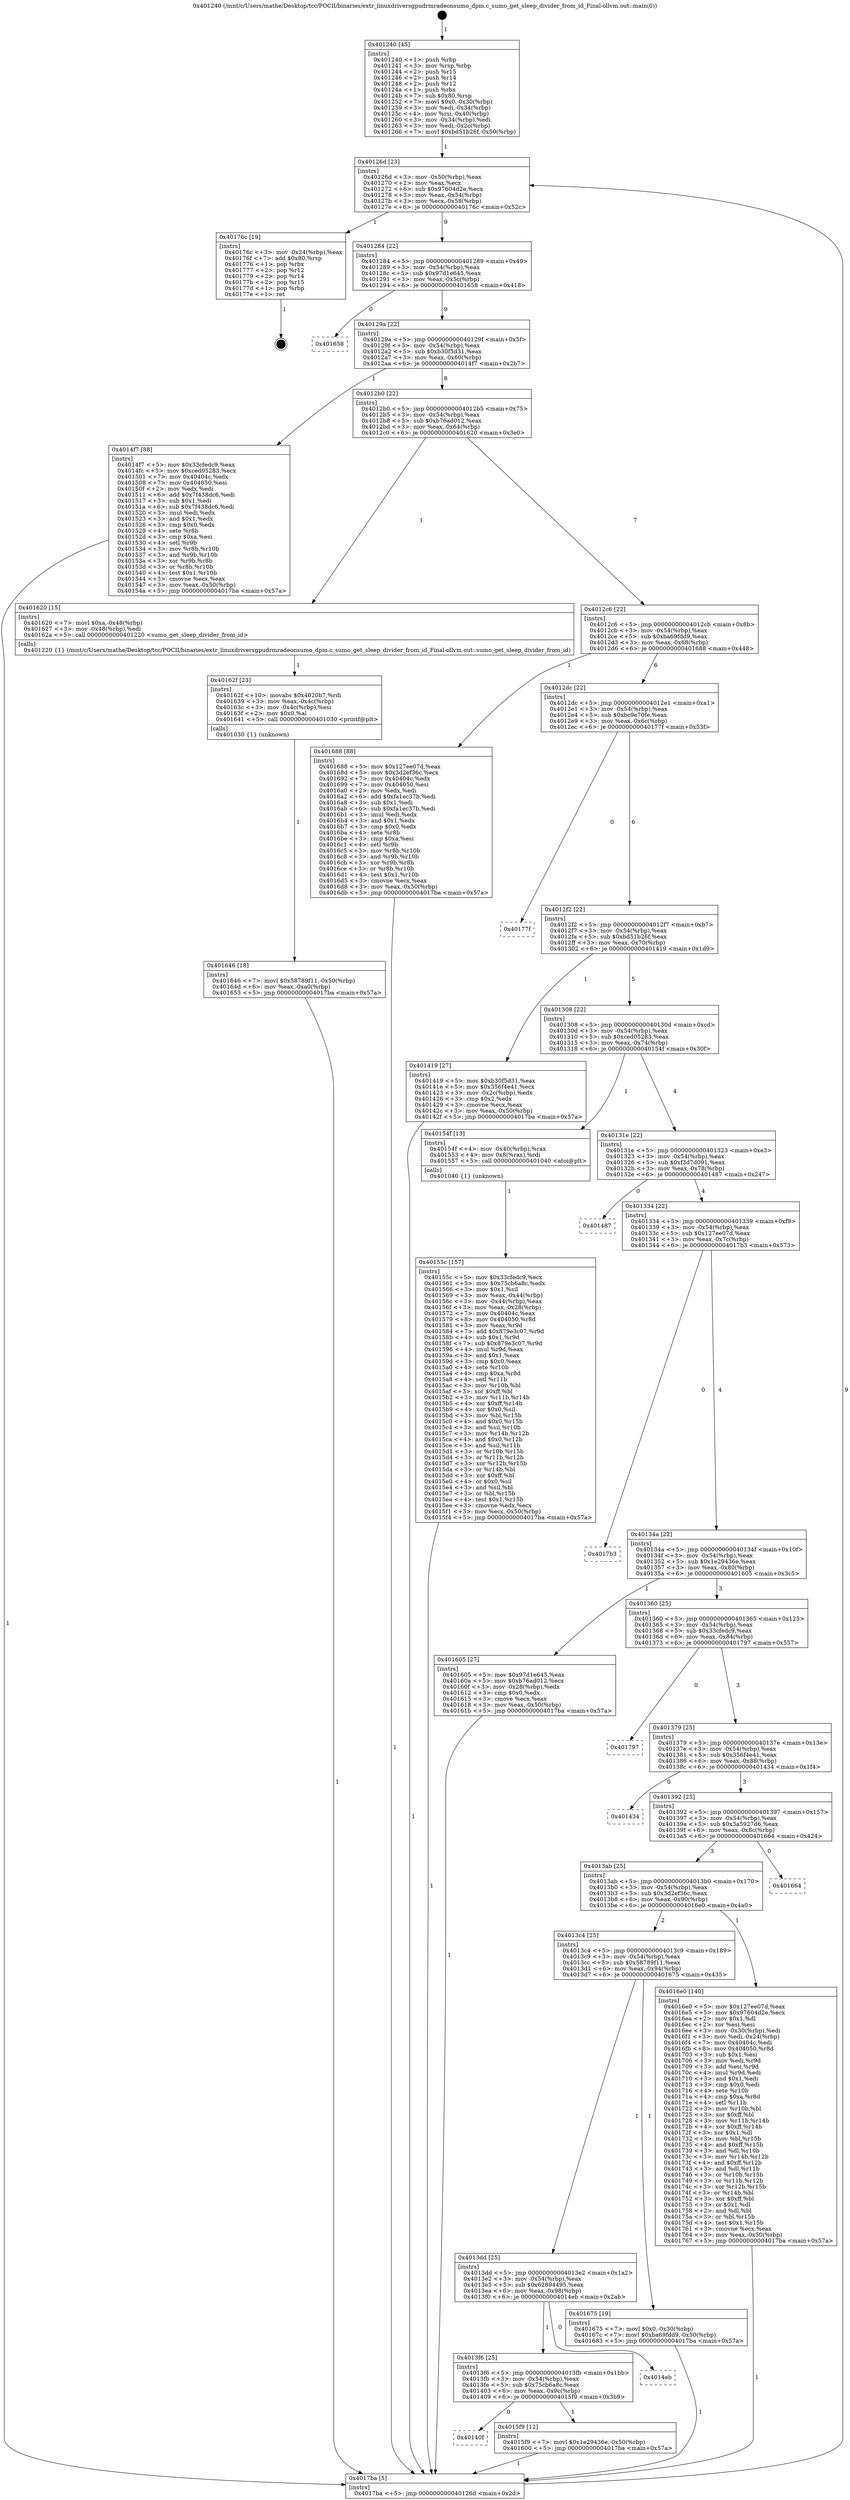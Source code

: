 digraph "0x401240" {
  label = "0x401240 (/mnt/c/Users/mathe/Desktop/tcc/POCII/binaries/extr_linuxdriversgpudrmradeonsumo_dpm.c_sumo_get_sleep_divider_from_id_Final-ollvm.out::main(0))"
  labelloc = "t"
  node[shape=record]

  Entry [label="",width=0.3,height=0.3,shape=circle,fillcolor=black,style=filled]
  "0x40126d" [label="{
     0x40126d [23]\l
     | [instrs]\l
     &nbsp;&nbsp;0x40126d \<+3\>: mov -0x50(%rbp),%eax\l
     &nbsp;&nbsp;0x401270 \<+2\>: mov %eax,%ecx\l
     &nbsp;&nbsp;0x401272 \<+6\>: sub $0x97604d2e,%ecx\l
     &nbsp;&nbsp;0x401278 \<+3\>: mov %eax,-0x54(%rbp)\l
     &nbsp;&nbsp;0x40127b \<+3\>: mov %ecx,-0x58(%rbp)\l
     &nbsp;&nbsp;0x40127e \<+6\>: je 000000000040176c \<main+0x52c\>\l
  }"]
  "0x40176c" [label="{
     0x40176c [19]\l
     | [instrs]\l
     &nbsp;&nbsp;0x40176c \<+3\>: mov -0x24(%rbp),%eax\l
     &nbsp;&nbsp;0x40176f \<+7\>: add $0x80,%rsp\l
     &nbsp;&nbsp;0x401776 \<+1\>: pop %rbx\l
     &nbsp;&nbsp;0x401777 \<+2\>: pop %r12\l
     &nbsp;&nbsp;0x401779 \<+2\>: pop %r14\l
     &nbsp;&nbsp;0x40177b \<+2\>: pop %r15\l
     &nbsp;&nbsp;0x40177d \<+1\>: pop %rbp\l
     &nbsp;&nbsp;0x40177e \<+1\>: ret\l
  }"]
  "0x401284" [label="{
     0x401284 [22]\l
     | [instrs]\l
     &nbsp;&nbsp;0x401284 \<+5\>: jmp 0000000000401289 \<main+0x49\>\l
     &nbsp;&nbsp;0x401289 \<+3\>: mov -0x54(%rbp),%eax\l
     &nbsp;&nbsp;0x40128c \<+5\>: sub $0x97d1e645,%eax\l
     &nbsp;&nbsp;0x401291 \<+3\>: mov %eax,-0x5c(%rbp)\l
     &nbsp;&nbsp;0x401294 \<+6\>: je 0000000000401658 \<main+0x418\>\l
  }"]
  Exit [label="",width=0.3,height=0.3,shape=circle,fillcolor=black,style=filled,peripheries=2]
  "0x401658" [label="{
     0x401658\l
  }", style=dashed]
  "0x40129a" [label="{
     0x40129a [22]\l
     | [instrs]\l
     &nbsp;&nbsp;0x40129a \<+5\>: jmp 000000000040129f \<main+0x5f\>\l
     &nbsp;&nbsp;0x40129f \<+3\>: mov -0x54(%rbp),%eax\l
     &nbsp;&nbsp;0x4012a2 \<+5\>: sub $0xb30f5d31,%eax\l
     &nbsp;&nbsp;0x4012a7 \<+3\>: mov %eax,-0x60(%rbp)\l
     &nbsp;&nbsp;0x4012aa \<+6\>: je 00000000004014f7 \<main+0x2b7\>\l
  }"]
  "0x401646" [label="{
     0x401646 [18]\l
     | [instrs]\l
     &nbsp;&nbsp;0x401646 \<+7\>: movl $0x58789f11,-0x50(%rbp)\l
     &nbsp;&nbsp;0x40164d \<+6\>: mov %eax,-0xa0(%rbp)\l
     &nbsp;&nbsp;0x401653 \<+5\>: jmp 00000000004017ba \<main+0x57a\>\l
  }"]
  "0x4014f7" [label="{
     0x4014f7 [88]\l
     | [instrs]\l
     &nbsp;&nbsp;0x4014f7 \<+5\>: mov $0x33cfedc9,%eax\l
     &nbsp;&nbsp;0x4014fc \<+5\>: mov $0xced05283,%ecx\l
     &nbsp;&nbsp;0x401501 \<+7\>: mov 0x40404c,%edx\l
     &nbsp;&nbsp;0x401508 \<+7\>: mov 0x404050,%esi\l
     &nbsp;&nbsp;0x40150f \<+2\>: mov %edx,%edi\l
     &nbsp;&nbsp;0x401511 \<+6\>: add $0x7f438dc6,%edi\l
     &nbsp;&nbsp;0x401517 \<+3\>: sub $0x1,%edi\l
     &nbsp;&nbsp;0x40151a \<+6\>: sub $0x7f438dc6,%edi\l
     &nbsp;&nbsp;0x401520 \<+3\>: imul %edi,%edx\l
     &nbsp;&nbsp;0x401523 \<+3\>: and $0x1,%edx\l
     &nbsp;&nbsp;0x401526 \<+3\>: cmp $0x0,%edx\l
     &nbsp;&nbsp;0x401529 \<+4\>: sete %r8b\l
     &nbsp;&nbsp;0x40152d \<+3\>: cmp $0xa,%esi\l
     &nbsp;&nbsp;0x401530 \<+4\>: setl %r9b\l
     &nbsp;&nbsp;0x401534 \<+3\>: mov %r8b,%r10b\l
     &nbsp;&nbsp;0x401537 \<+3\>: and %r9b,%r10b\l
     &nbsp;&nbsp;0x40153a \<+3\>: xor %r9b,%r8b\l
     &nbsp;&nbsp;0x40153d \<+3\>: or %r8b,%r10b\l
     &nbsp;&nbsp;0x401540 \<+4\>: test $0x1,%r10b\l
     &nbsp;&nbsp;0x401544 \<+3\>: cmovne %ecx,%eax\l
     &nbsp;&nbsp;0x401547 \<+3\>: mov %eax,-0x50(%rbp)\l
     &nbsp;&nbsp;0x40154a \<+5\>: jmp 00000000004017ba \<main+0x57a\>\l
  }"]
  "0x4012b0" [label="{
     0x4012b0 [22]\l
     | [instrs]\l
     &nbsp;&nbsp;0x4012b0 \<+5\>: jmp 00000000004012b5 \<main+0x75\>\l
     &nbsp;&nbsp;0x4012b5 \<+3\>: mov -0x54(%rbp),%eax\l
     &nbsp;&nbsp;0x4012b8 \<+5\>: sub $0xb76ad012,%eax\l
     &nbsp;&nbsp;0x4012bd \<+3\>: mov %eax,-0x64(%rbp)\l
     &nbsp;&nbsp;0x4012c0 \<+6\>: je 0000000000401620 \<main+0x3e0\>\l
  }"]
  "0x40162f" [label="{
     0x40162f [23]\l
     | [instrs]\l
     &nbsp;&nbsp;0x40162f \<+10\>: movabs $0x4020b7,%rdi\l
     &nbsp;&nbsp;0x401639 \<+3\>: mov %eax,-0x4c(%rbp)\l
     &nbsp;&nbsp;0x40163c \<+3\>: mov -0x4c(%rbp),%esi\l
     &nbsp;&nbsp;0x40163f \<+2\>: mov $0x0,%al\l
     &nbsp;&nbsp;0x401641 \<+5\>: call 0000000000401030 \<printf@plt\>\l
     | [calls]\l
     &nbsp;&nbsp;0x401030 \{1\} (unknown)\l
  }"]
  "0x401620" [label="{
     0x401620 [15]\l
     | [instrs]\l
     &nbsp;&nbsp;0x401620 \<+7\>: movl $0xa,-0x48(%rbp)\l
     &nbsp;&nbsp;0x401627 \<+3\>: mov -0x48(%rbp),%edi\l
     &nbsp;&nbsp;0x40162a \<+5\>: call 0000000000401220 \<sumo_get_sleep_divider_from_id\>\l
     | [calls]\l
     &nbsp;&nbsp;0x401220 \{1\} (/mnt/c/Users/mathe/Desktop/tcc/POCII/binaries/extr_linuxdriversgpudrmradeonsumo_dpm.c_sumo_get_sleep_divider_from_id_Final-ollvm.out::sumo_get_sleep_divider_from_id)\l
  }"]
  "0x4012c6" [label="{
     0x4012c6 [22]\l
     | [instrs]\l
     &nbsp;&nbsp;0x4012c6 \<+5\>: jmp 00000000004012cb \<main+0x8b\>\l
     &nbsp;&nbsp;0x4012cb \<+3\>: mov -0x54(%rbp),%eax\l
     &nbsp;&nbsp;0x4012ce \<+5\>: sub $0xba69fdd9,%eax\l
     &nbsp;&nbsp;0x4012d3 \<+3\>: mov %eax,-0x68(%rbp)\l
     &nbsp;&nbsp;0x4012d6 \<+6\>: je 0000000000401688 \<main+0x448\>\l
  }"]
  "0x40140f" [label="{
     0x40140f\l
  }", style=dashed]
  "0x401688" [label="{
     0x401688 [88]\l
     | [instrs]\l
     &nbsp;&nbsp;0x401688 \<+5\>: mov $0x127ee07d,%eax\l
     &nbsp;&nbsp;0x40168d \<+5\>: mov $0x3d2ef36c,%ecx\l
     &nbsp;&nbsp;0x401692 \<+7\>: mov 0x40404c,%edx\l
     &nbsp;&nbsp;0x401699 \<+7\>: mov 0x404050,%esi\l
     &nbsp;&nbsp;0x4016a0 \<+2\>: mov %edx,%edi\l
     &nbsp;&nbsp;0x4016a2 \<+6\>: add $0xfa1ec37b,%edi\l
     &nbsp;&nbsp;0x4016a8 \<+3\>: sub $0x1,%edi\l
     &nbsp;&nbsp;0x4016ab \<+6\>: sub $0xfa1ec37b,%edi\l
     &nbsp;&nbsp;0x4016b1 \<+3\>: imul %edi,%edx\l
     &nbsp;&nbsp;0x4016b4 \<+3\>: and $0x1,%edx\l
     &nbsp;&nbsp;0x4016b7 \<+3\>: cmp $0x0,%edx\l
     &nbsp;&nbsp;0x4016ba \<+4\>: sete %r8b\l
     &nbsp;&nbsp;0x4016be \<+3\>: cmp $0xa,%esi\l
     &nbsp;&nbsp;0x4016c1 \<+4\>: setl %r9b\l
     &nbsp;&nbsp;0x4016c5 \<+3\>: mov %r8b,%r10b\l
     &nbsp;&nbsp;0x4016c8 \<+3\>: and %r9b,%r10b\l
     &nbsp;&nbsp;0x4016cb \<+3\>: xor %r9b,%r8b\l
     &nbsp;&nbsp;0x4016ce \<+3\>: or %r8b,%r10b\l
     &nbsp;&nbsp;0x4016d1 \<+4\>: test $0x1,%r10b\l
     &nbsp;&nbsp;0x4016d5 \<+3\>: cmovne %ecx,%eax\l
     &nbsp;&nbsp;0x4016d8 \<+3\>: mov %eax,-0x50(%rbp)\l
     &nbsp;&nbsp;0x4016db \<+5\>: jmp 00000000004017ba \<main+0x57a\>\l
  }"]
  "0x4012dc" [label="{
     0x4012dc [22]\l
     | [instrs]\l
     &nbsp;&nbsp;0x4012dc \<+5\>: jmp 00000000004012e1 \<main+0xa1\>\l
     &nbsp;&nbsp;0x4012e1 \<+3\>: mov -0x54(%rbp),%eax\l
     &nbsp;&nbsp;0x4012e4 \<+5\>: sub $0xbc9e70fe,%eax\l
     &nbsp;&nbsp;0x4012e9 \<+3\>: mov %eax,-0x6c(%rbp)\l
     &nbsp;&nbsp;0x4012ec \<+6\>: je 000000000040177f \<main+0x53f\>\l
  }"]
  "0x4015f9" [label="{
     0x4015f9 [12]\l
     | [instrs]\l
     &nbsp;&nbsp;0x4015f9 \<+7\>: movl $0x1e29436e,-0x50(%rbp)\l
     &nbsp;&nbsp;0x401600 \<+5\>: jmp 00000000004017ba \<main+0x57a\>\l
  }"]
  "0x40177f" [label="{
     0x40177f\l
  }", style=dashed]
  "0x4012f2" [label="{
     0x4012f2 [22]\l
     | [instrs]\l
     &nbsp;&nbsp;0x4012f2 \<+5\>: jmp 00000000004012f7 \<main+0xb7\>\l
     &nbsp;&nbsp;0x4012f7 \<+3\>: mov -0x54(%rbp),%eax\l
     &nbsp;&nbsp;0x4012fa \<+5\>: sub $0xbd51b26f,%eax\l
     &nbsp;&nbsp;0x4012ff \<+3\>: mov %eax,-0x70(%rbp)\l
     &nbsp;&nbsp;0x401302 \<+6\>: je 0000000000401419 \<main+0x1d9\>\l
  }"]
  "0x4013f6" [label="{
     0x4013f6 [25]\l
     | [instrs]\l
     &nbsp;&nbsp;0x4013f6 \<+5\>: jmp 00000000004013fb \<main+0x1bb\>\l
     &nbsp;&nbsp;0x4013fb \<+3\>: mov -0x54(%rbp),%eax\l
     &nbsp;&nbsp;0x4013fe \<+5\>: sub $0x75cb6a8c,%eax\l
     &nbsp;&nbsp;0x401403 \<+6\>: mov %eax,-0x9c(%rbp)\l
     &nbsp;&nbsp;0x401409 \<+6\>: je 00000000004015f9 \<main+0x3b9\>\l
  }"]
  "0x401419" [label="{
     0x401419 [27]\l
     | [instrs]\l
     &nbsp;&nbsp;0x401419 \<+5\>: mov $0xb30f5d31,%eax\l
     &nbsp;&nbsp;0x40141e \<+5\>: mov $0x356f4e41,%ecx\l
     &nbsp;&nbsp;0x401423 \<+3\>: mov -0x2c(%rbp),%edx\l
     &nbsp;&nbsp;0x401426 \<+3\>: cmp $0x2,%edx\l
     &nbsp;&nbsp;0x401429 \<+3\>: cmovne %ecx,%eax\l
     &nbsp;&nbsp;0x40142c \<+3\>: mov %eax,-0x50(%rbp)\l
     &nbsp;&nbsp;0x40142f \<+5\>: jmp 00000000004017ba \<main+0x57a\>\l
  }"]
  "0x401308" [label="{
     0x401308 [22]\l
     | [instrs]\l
     &nbsp;&nbsp;0x401308 \<+5\>: jmp 000000000040130d \<main+0xcd\>\l
     &nbsp;&nbsp;0x40130d \<+3\>: mov -0x54(%rbp),%eax\l
     &nbsp;&nbsp;0x401310 \<+5\>: sub $0xced05283,%eax\l
     &nbsp;&nbsp;0x401315 \<+3\>: mov %eax,-0x74(%rbp)\l
     &nbsp;&nbsp;0x401318 \<+6\>: je 000000000040154f \<main+0x30f\>\l
  }"]
  "0x4017ba" [label="{
     0x4017ba [5]\l
     | [instrs]\l
     &nbsp;&nbsp;0x4017ba \<+5\>: jmp 000000000040126d \<main+0x2d\>\l
  }"]
  "0x401240" [label="{
     0x401240 [45]\l
     | [instrs]\l
     &nbsp;&nbsp;0x401240 \<+1\>: push %rbp\l
     &nbsp;&nbsp;0x401241 \<+3\>: mov %rsp,%rbp\l
     &nbsp;&nbsp;0x401244 \<+2\>: push %r15\l
     &nbsp;&nbsp;0x401246 \<+2\>: push %r14\l
     &nbsp;&nbsp;0x401248 \<+2\>: push %r12\l
     &nbsp;&nbsp;0x40124a \<+1\>: push %rbx\l
     &nbsp;&nbsp;0x40124b \<+7\>: sub $0x80,%rsp\l
     &nbsp;&nbsp;0x401252 \<+7\>: movl $0x0,-0x30(%rbp)\l
     &nbsp;&nbsp;0x401259 \<+3\>: mov %edi,-0x34(%rbp)\l
     &nbsp;&nbsp;0x40125c \<+4\>: mov %rsi,-0x40(%rbp)\l
     &nbsp;&nbsp;0x401260 \<+3\>: mov -0x34(%rbp),%edi\l
     &nbsp;&nbsp;0x401263 \<+3\>: mov %edi,-0x2c(%rbp)\l
     &nbsp;&nbsp;0x401266 \<+7\>: movl $0xbd51b26f,-0x50(%rbp)\l
  }"]
  "0x4014eb" [label="{
     0x4014eb\l
  }", style=dashed]
  "0x40154f" [label="{
     0x40154f [13]\l
     | [instrs]\l
     &nbsp;&nbsp;0x40154f \<+4\>: mov -0x40(%rbp),%rax\l
     &nbsp;&nbsp;0x401553 \<+4\>: mov 0x8(%rax),%rdi\l
     &nbsp;&nbsp;0x401557 \<+5\>: call 0000000000401040 \<atoi@plt\>\l
     | [calls]\l
     &nbsp;&nbsp;0x401040 \{1\} (unknown)\l
  }"]
  "0x40131e" [label="{
     0x40131e [22]\l
     | [instrs]\l
     &nbsp;&nbsp;0x40131e \<+5\>: jmp 0000000000401323 \<main+0xe3\>\l
     &nbsp;&nbsp;0x401323 \<+3\>: mov -0x54(%rbp),%eax\l
     &nbsp;&nbsp;0x401326 \<+5\>: sub $0xf3d7d091,%eax\l
     &nbsp;&nbsp;0x40132b \<+3\>: mov %eax,-0x78(%rbp)\l
     &nbsp;&nbsp;0x40132e \<+6\>: je 0000000000401487 \<main+0x247\>\l
  }"]
  "0x40155c" [label="{
     0x40155c [157]\l
     | [instrs]\l
     &nbsp;&nbsp;0x40155c \<+5\>: mov $0x33cfedc9,%ecx\l
     &nbsp;&nbsp;0x401561 \<+5\>: mov $0x75cb6a8c,%edx\l
     &nbsp;&nbsp;0x401566 \<+3\>: mov $0x1,%sil\l
     &nbsp;&nbsp;0x401569 \<+3\>: mov %eax,-0x44(%rbp)\l
     &nbsp;&nbsp;0x40156c \<+3\>: mov -0x44(%rbp),%eax\l
     &nbsp;&nbsp;0x40156f \<+3\>: mov %eax,-0x28(%rbp)\l
     &nbsp;&nbsp;0x401572 \<+7\>: mov 0x40404c,%eax\l
     &nbsp;&nbsp;0x401579 \<+8\>: mov 0x404050,%r8d\l
     &nbsp;&nbsp;0x401581 \<+3\>: mov %eax,%r9d\l
     &nbsp;&nbsp;0x401584 \<+7\>: add $0x879e3c07,%r9d\l
     &nbsp;&nbsp;0x40158b \<+4\>: sub $0x1,%r9d\l
     &nbsp;&nbsp;0x40158f \<+7\>: sub $0x879e3c07,%r9d\l
     &nbsp;&nbsp;0x401596 \<+4\>: imul %r9d,%eax\l
     &nbsp;&nbsp;0x40159a \<+3\>: and $0x1,%eax\l
     &nbsp;&nbsp;0x40159d \<+3\>: cmp $0x0,%eax\l
     &nbsp;&nbsp;0x4015a0 \<+4\>: sete %r10b\l
     &nbsp;&nbsp;0x4015a4 \<+4\>: cmp $0xa,%r8d\l
     &nbsp;&nbsp;0x4015a8 \<+4\>: setl %r11b\l
     &nbsp;&nbsp;0x4015ac \<+3\>: mov %r10b,%bl\l
     &nbsp;&nbsp;0x4015af \<+3\>: xor $0xff,%bl\l
     &nbsp;&nbsp;0x4015b2 \<+3\>: mov %r11b,%r14b\l
     &nbsp;&nbsp;0x4015b5 \<+4\>: xor $0xff,%r14b\l
     &nbsp;&nbsp;0x4015b9 \<+4\>: xor $0x0,%sil\l
     &nbsp;&nbsp;0x4015bd \<+3\>: mov %bl,%r15b\l
     &nbsp;&nbsp;0x4015c0 \<+4\>: and $0x0,%r15b\l
     &nbsp;&nbsp;0x4015c4 \<+3\>: and %sil,%r10b\l
     &nbsp;&nbsp;0x4015c7 \<+3\>: mov %r14b,%r12b\l
     &nbsp;&nbsp;0x4015ca \<+4\>: and $0x0,%r12b\l
     &nbsp;&nbsp;0x4015ce \<+3\>: and %sil,%r11b\l
     &nbsp;&nbsp;0x4015d1 \<+3\>: or %r10b,%r15b\l
     &nbsp;&nbsp;0x4015d4 \<+3\>: or %r11b,%r12b\l
     &nbsp;&nbsp;0x4015d7 \<+3\>: xor %r12b,%r15b\l
     &nbsp;&nbsp;0x4015da \<+3\>: or %r14b,%bl\l
     &nbsp;&nbsp;0x4015dd \<+3\>: xor $0xff,%bl\l
     &nbsp;&nbsp;0x4015e0 \<+4\>: or $0x0,%sil\l
     &nbsp;&nbsp;0x4015e4 \<+3\>: and %sil,%bl\l
     &nbsp;&nbsp;0x4015e7 \<+3\>: or %bl,%r15b\l
     &nbsp;&nbsp;0x4015ea \<+4\>: test $0x1,%r15b\l
     &nbsp;&nbsp;0x4015ee \<+3\>: cmovne %edx,%ecx\l
     &nbsp;&nbsp;0x4015f1 \<+3\>: mov %ecx,-0x50(%rbp)\l
     &nbsp;&nbsp;0x4015f4 \<+5\>: jmp 00000000004017ba \<main+0x57a\>\l
  }"]
  "0x4013dd" [label="{
     0x4013dd [25]\l
     | [instrs]\l
     &nbsp;&nbsp;0x4013dd \<+5\>: jmp 00000000004013e2 \<main+0x1a2\>\l
     &nbsp;&nbsp;0x4013e2 \<+3\>: mov -0x54(%rbp),%eax\l
     &nbsp;&nbsp;0x4013e5 \<+5\>: sub $0x62894495,%eax\l
     &nbsp;&nbsp;0x4013ea \<+6\>: mov %eax,-0x98(%rbp)\l
     &nbsp;&nbsp;0x4013f0 \<+6\>: je 00000000004014eb \<main+0x2ab\>\l
  }"]
  "0x401487" [label="{
     0x401487\l
  }", style=dashed]
  "0x401334" [label="{
     0x401334 [22]\l
     | [instrs]\l
     &nbsp;&nbsp;0x401334 \<+5\>: jmp 0000000000401339 \<main+0xf9\>\l
     &nbsp;&nbsp;0x401339 \<+3\>: mov -0x54(%rbp),%eax\l
     &nbsp;&nbsp;0x40133c \<+5\>: sub $0x127ee07d,%eax\l
     &nbsp;&nbsp;0x401341 \<+3\>: mov %eax,-0x7c(%rbp)\l
     &nbsp;&nbsp;0x401344 \<+6\>: je 00000000004017b3 \<main+0x573\>\l
  }"]
  "0x401675" [label="{
     0x401675 [19]\l
     | [instrs]\l
     &nbsp;&nbsp;0x401675 \<+7\>: movl $0x0,-0x30(%rbp)\l
     &nbsp;&nbsp;0x40167c \<+7\>: movl $0xba69fdd9,-0x50(%rbp)\l
     &nbsp;&nbsp;0x401683 \<+5\>: jmp 00000000004017ba \<main+0x57a\>\l
  }"]
  "0x4017b3" [label="{
     0x4017b3\l
  }", style=dashed]
  "0x40134a" [label="{
     0x40134a [22]\l
     | [instrs]\l
     &nbsp;&nbsp;0x40134a \<+5\>: jmp 000000000040134f \<main+0x10f\>\l
     &nbsp;&nbsp;0x40134f \<+3\>: mov -0x54(%rbp),%eax\l
     &nbsp;&nbsp;0x401352 \<+5\>: sub $0x1e29436e,%eax\l
     &nbsp;&nbsp;0x401357 \<+3\>: mov %eax,-0x80(%rbp)\l
     &nbsp;&nbsp;0x40135a \<+6\>: je 0000000000401605 \<main+0x3c5\>\l
  }"]
  "0x4013c4" [label="{
     0x4013c4 [25]\l
     | [instrs]\l
     &nbsp;&nbsp;0x4013c4 \<+5\>: jmp 00000000004013c9 \<main+0x189\>\l
     &nbsp;&nbsp;0x4013c9 \<+3\>: mov -0x54(%rbp),%eax\l
     &nbsp;&nbsp;0x4013cc \<+5\>: sub $0x58789f11,%eax\l
     &nbsp;&nbsp;0x4013d1 \<+6\>: mov %eax,-0x94(%rbp)\l
     &nbsp;&nbsp;0x4013d7 \<+6\>: je 0000000000401675 \<main+0x435\>\l
  }"]
  "0x401605" [label="{
     0x401605 [27]\l
     | [instrs]\l
     &nbsp;&nbsp;0x401605 \<+5\>: mov $0x97d1e645,%eax\l
     &nbsp;&nbsp;0x40160a \<+5\>: mov $0xb76ad012,%ecx\l
     &nbsp;&nbsp;0x40160f \<+3\>: mov -0x28(%rbp),%edx\l
     &nbsp;&nbsp;0x401612 \<+3\>: cmp $0x0,%edx\l
     &nbsp;&nbsp;0x401615 \<+3\>: cmove %ecx,%eax\l
     &nbsp;&nbsp;0x401618 \<+3\>: mov %eax,-0x50(%rbp)\l
     &nbsp;&nbsp;0x40161b \<+5\>: jmp 00000000004017ba \<main+0x57a\>\l
  }"]
  "0x401360" [label="{
     0x401360 [25]\l
     | [instrs]\l
     &nbsp;&nbsp;0x401360 \<+5\>: jmp 0000000000401365 \<main+0x125\>\l
     &nbsp;&nbsp;0x401365 \<+3\>: mov -0x54(%rbp),%eax\l
     &nbsp;&nbsp;0x401368 \<+5\>: sub $0x33cfedc9,%eax\l
     &nbsp;&nbsp;0x40136d \<+6\>: mov %eax,-0x84(%rbp)\l
     &nbsp;&nbsp;0x401373 \<+6\>: je 0000000000401797 \<main+0x557\>\l
  }"]
  "0x4016e0" [label="{
     0x4016e0 [140]\l
     | [instrs]\l
     &nbsp;&nbsp;0x4016e0 \<+5\>: mov $0x127ee07d,%eax\l
     &nbsp;&nbsp;0x4016e5 \<+5\>: mov $0x97604d2e,%ecx\l
     &nbsp;&nbsp;0x4016ea \<+2\>: mov $0x1,%dl\l
     &nbsp;&nbsp;0x4016ec \<+2\>: xor %esi,%esi\l
     &nbsp;&nbsp;0x4016ee \<+3\>: mov -0x30(%rbp),%edi\l
     &nbsp;&nbsp;0x4016f1 \<+3\>: mov %edi,-0x24(%rbp)\l
     &nbsp;&nbsp;0x4016f4 \<+7\>: mov 0x40404c,%edi\l
     &nbsp;&nbsp;0x4016fb \<+8\>: mov 0x404050,%r8d\l
     &nbsp;&nbsp;0x401703 \<+3\>: sub $0x1,%esi\l
     &nbsp;&nbsp;0x401706 \<+3\>: mov %edi,%r9d\l
     &nbsp;&nbsp;0x401709 \<+3\>: add %esi,%r9d\l
     &nbsp;&nbsp;0x40170c \<+4\>: imul %r9d,%edi\l
     &nbsp;&nbsp;0x401710 \<+3\>: and $0x1,%edi\l
     &nbsp;&nbsp;0x401713 \<+3\>: cmp $0x0,%edi\l
     &nbsp;&nbsp;0x401716 \<+4\>: sete %r10b\l
     &nbsp;&nbsp;0x40171a \<+4\>: cmp $0xa,%r8d\l
     &nbsp;&nbsp;0x40171e \<+4\>: setl %r11b\l
     &nbsp;&nbsp;0x401722 \<+3\>: mov %r10b,%bl\l
     &nbsp;&nbsp;0x401725 \<+3\>: xor $0xff,%bl\l
     &nbsp;&nbsp;0x401728 \<+3\>: mov %r11b,%r14b\l
     &nbsp;&nbsp;0x40172b \<+4\>: xor $0xff,%r14b\l
     &nbsp;&nbsp;0x40172f \<+3\>: xor $0x1,%dl\l
     &nbsp;&nbsp;0x401732 \<+3\>: mov %bl,%r15b\l
     &nbsp;&nbsp;0x401735 \<+4\>: and $0xff,%r15b\l
     &nbsp;&nbsp;0x401739 \<+3\>: and %dl,%r10b\l
     &nbsp;&nbsp;0x40173c \<+3\>: mov %r14b,%r12b\l
     &nbsp;&nbsp;0x40173f \<+4\>: and $0xff,%r12b\l
     &nbsp;&nbsp;0x401743 \<+3\>: and %dl,%r11b\l
     &nbsp;&nbsp;0x401746 \<+3\>: or %r10b,%r15b\l
     &nbsp;&nbsp;0x401749 \<+3\>: or %r11b,%r12b\l
     &nbsp;&nbsp;0x40174c \<+3\>: xor %r12b,%r15b\l
     &nbsp;&nbsp;0x40174f \<+3\>: or %r14b,%bl\l
     &nbsp;&nbsp;0x401752 \<+3\>: xor $0xff,%bl\l
     &nbsp;&nbsp;0x401755 \<+3\>: or $0x1,%dl\l
     &nbsp;&nbsp;0x401758 \<+2\>: and %dl,%bl\l
     &nbsp;&nbsp;0x40175a \<+3\>: or %bl,%r15b\l
     &nbsp;&nbsp;0x40175d \<+4\>: test $0x1,%r15b\l
     &nbsp;&nbsp;0x401761 \<+3\>: cmovne %ecx,%eax\l
     &nbsp;&nbsp;0x401764 \<+3\>: mov %eax,-0x50(%rbp)\l
     &nbsp;&nbsp;0x401767 \<+5\>: jmp 00000000004017ba \<main+0x57a\>\l
  }"]
  "0x401797" [label="{
     0x401797\l
  }", style=dashed]
  "0x401379" [label="{
     0x401379 [25]\l
     | [instrs]\l
     &nbsp;&nbsp;0x401379 \<+5\>: jmp 000000000040137e \<main+0x13e\>\l
     &nbsp;&nbsp;0x40137e \<+3\>: mov -0x54(%rbp),%eax\l
     &nbsp;&nbsp;0x401381 \<+5\>: sub $0x356f4e41,%eax\l
     &nbsp;&nbsp;0x401386 \<+6\>: mov %eax,-0x88(%rbp)\l
     &nbsp;&nbsp;0x40138c \<+6\>: je 0000000000401434 \<main+0x1f4\>\l
  }"]
  "0x4013ab" [label="{
     0x4013ab [25]\l
     | [instrs]\l
     &nbsp;&nbsp;0x4013ab \<+5\>: jmp 00000000004013b0 \<main+0x170\>\l
     &nbsp;&nbsp;0x4013b0 \<+3\>: mov -0x54(%rbp),%eax\l
     &nbsp;&nbsp;0x4013b3 \<+5\>: sub $0x3d2ef36c,%eax\l
     &nbsp;&nbsp;0x4013b8 \<+6\>: mov %eax,-0x90(%rbp)\l
     &nbsp;&nbsp;0x4013be \<+6\>: je 00000000004016e0 \<main+0x4a0\>\l
  }"]
  "0x401434" [label="{
     0x401434\l
  }", style=dashed]
  "0x401392" [label="{
     0x401392 [25]\l
     | [instrs]\l
     &nbsp;&nbsp;0x401392 \<+5\>: jmp 0000000000401397 \<main+0x157\>\l
     &nbsp;&nbsp;0x401397 \<+3\>: mov -0x54(%rbp),%eax\l
     &nbsp;&nbsp;0x40139a \<+5\>: sub $0x3a5927d6,%eax\l
     &nbsp;&nbsp;0x40139f \<+6\>: mov %eax,-0x8c(%rbp)\l
     &nbsp;&nbsp;0x4013a5 \<+6\>: je 0000000000401664 \<main+0x424\>\l
  }"]
  "0x401664" [label="{
     0x401664\l
  }", style=dashed]
  Entry -> "0x401240" [label=" 1"]
  "0x40126d" -> "0x40176c" [label=" 1"]
  "0x40126d" -> "0x401284" [label=" 9"]
  "0x40176c" -> Exit [label=" 1"]
  "0x401284" -> "0x401658" [label=" 0"]
  "0x401284" -> "0x40129a" [label=" 9"]
  "0x4016e0" -> "0x4017ba" [label=" 1"]
  "0x40129a" -> "0x4014f7" [label=" 1"]
  "0x40129a" -> "0x4012b0" [label=" 8"]
  "0x401688" -> "0x4017ba" [label=" 1"]
  "0x4012b0" -> "0x401620" [label=" 1"]
  "0x4012b0" -> "0x4012c6" [label=" 7"]
  "0x401675" -> "0x4017ba" [label=" 1"]
  "0x4012c6" -> "0x401688" [label=" 1"]
  "0x4012c6" -> "0x4012dc" [label=" 6"]
  "0x401646" -> "0x4017ba" [label=" 1"]
  "0x4012dc" -> "0x40177f" [label=" 0"]
  "0x4012dc" -> "0x4012f2" [label=" 6"]
  "0x40162f" -> "0x401646" [label=" 1"]
  "0x4012f2" -> "0x401419" [label=" 1"]
  "0x4012f2" -> "0x401308" [label=" 5"]
  "0x401419" -> "0x4017ba" [label=" 1"]
  "0x401240" -> "0x40126d" [label=" 1"]
  "0x4017ba" -> "0x40126d" [label=" 9"]
  "0x4014f7" -> "0x4017ba" [label=" 1"]
  "0x401605" -> "0x4017ba" [label=" 1"]
  "0x401308" -> "0x40154f" [label=" 1"]
  "0x401308" -> "0x40131e" [label=" 4"]
  "0x40154f" -> "0x40155c" [label=" 1"]
  "0x40155c" -> "0x4017ba" [label=" 1"]
  "0x4015f9" -> "0x4017ba" [label=" 1"]
  "0x40131e" -> "0x401487" [label=" 0"]
  "0x40131e" -> "0x401334" [label=" 4"]
  "0x4013f6" -> "0x4015f9" [label=" 1"]
  "0x401334" -> "0x4017b3" [label=" 0"]
  "0x401334" -> "0x40134a" [label=" 4"]
  "0x401620" -> "0x40162f" [label=" 1"]
  "0x40134a" -> "0x401605" [label=" 1"]
  "0x40134a" -> "0x401360" [label=" 3"]
  "0x4013dd" -> "0x4014eb" [label=" 0"]
  "0x401360" -> "0x401797" [label=" 0"]
  "0x401360" -> "0x401379" [label=" 3"]
  "0x4013f6" -> "0x40140f" [label=" 0"]
  "0x401379" -> "0x401434" [label=" 0"]
  "0x401379" -> "0x401392" [label=" 3"]
  "0x4013c4" -> "0x401675" [label=" 1"]
  "0x401392" -> "0x401664" [label=" 0"]
  "0x401392" -> "0x4013ab" [label=" 3"]
  "0x4013c4" -> "0x4013dd" [label=" 1"]
  "0x4013ab" -> "0x4016e0" [label=" 1"]
  "0x4013ab" -> "0x4013c4" [label=" 2"]
  "0x4013dd" -> "0x4013f6" [label=" 1"]
}
